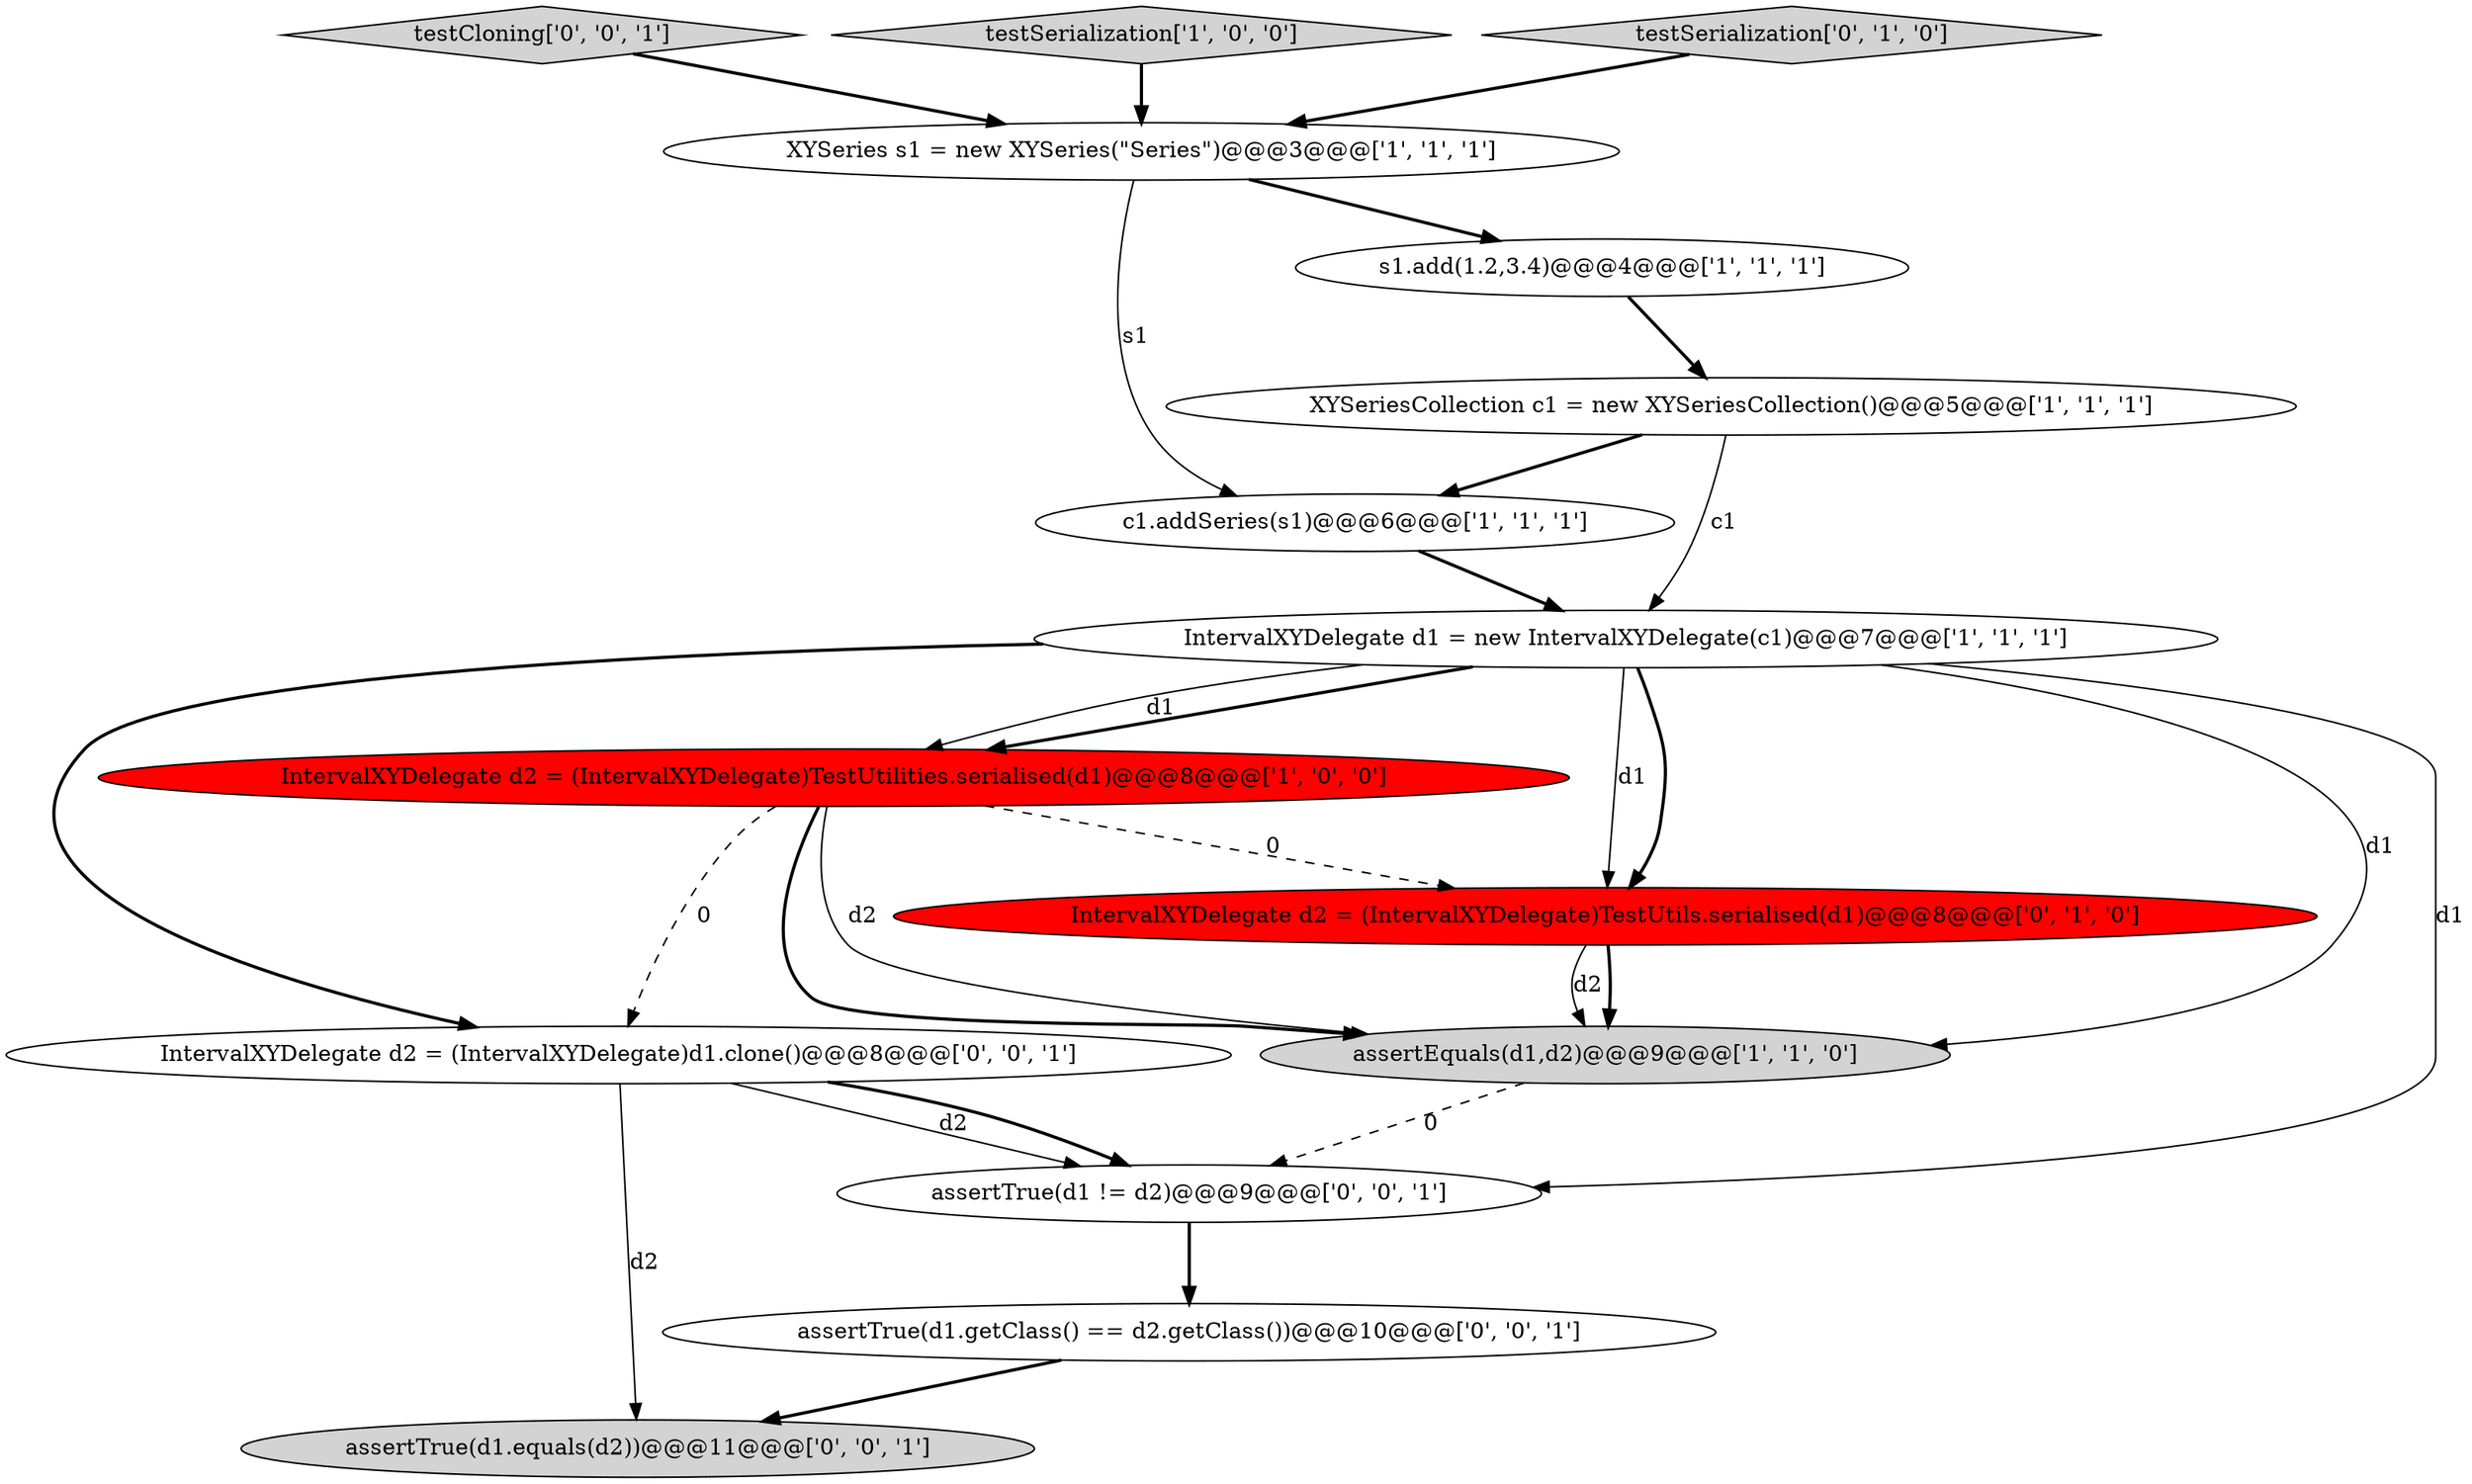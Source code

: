 digraph {
1 [style = filled, label = "XYSeriesCollection c1 = new XYSeriesCollection()@@@5@@@['1', '1', '1']", fillcolor = white, shape = ellipse image = "AAA0AAABBB1BBB"];
10 [style = filled, label = "IntervalXYDelegate d2 = (IntervalXYDelegate)d1.clone()@@@8@@@['0', '0', '1']", fillcolor = white, shape = ellipse image = "AAA0AAABBB3BBB"];
4 [style = filled, label = "c1.addSeries(s1)@@@6@@@['1', '1', '1']", fillcolor = white, shape = ellipse image = "AAA0AAABBB1BBB"];
12 [style = filled, label = "assertTrue(d1.getClass() == d2.getClass())@@@10@@@['0', '0', '1']", fillcolor = white, shape = ellipse image = "AAA0AAABBB3BBB"];
14 [style = filled, label = "testCloning['0', '0', '1']", fillcolor = lightgray, shape = diamond image = "AAA0AAABBB3BBB"];
11 [style = filled, label = "assertTrue(d1 != d2)@@@9@@@['0', '0', '1']", fillcolor = white, shape = ellipse image = "AAA0AAABBB3BBB"];
7 [style = filled, label = "testSerialization['1', '0', '0']", fillcolor = lightgray, shape = diamond image = "AAA0AAABBB1BBB"];
2 [style = filled, label = "assertEquals(d1,d2)@@@9@@@['1', '1', '0']", fillcolor = lightgray, shape = ellipse image = "AAA0AAABBB1BBB"];
13 [style = filled, label = "assertTrue(d1.equals(d2))@@@11@@@['0', '0', '1']", fillcolor = lightgray, shape = ellipse image = "AAA0AAABBB3BBB"];
5 [style = filled, label = "IntervalXYDelegate d1 = new IntervalXYDelegate(c1)@@@7@@@['1', '1', '1']", fillcolor = white, shape = ellipse image = "AAA0AAABBB1BBB"];
3 [style = filled, label = "s1.add(1.2,3.4)@@@4@@@['1', '1', '1']", fillcolor = white, shape = ellipse image = "AAA0AAABBB1BBB"];
9 [style = filled, label = "testSerialization['0', '1', '0']", fillcolor = lightgray, shape = diamond image = "AAA0AAABBB2BBB"];
8 [style = filled, label = "IntervalXYDelegate d2 = (IntervalXYDelegate)TestUtils.serialised(d1)@@@8@@@['0', '1', '0']", fillcolor = red, shape = ellipse image = "AAA1AAABBB2BBB"];
6 [style = filled, label = "IntervalXYDelegate d2 = (IntervalXYDelegate)TestUtilities.serialised(d1)@@@8@@@['1', '0', '0']", fillcolor = red, shape = ellipse image = "AAA1AAABBB1BBB"];
0 [style = filled, label = "XYSeries s1 = new XYSeries(\"Series\")@@@3@@@['1', '1', '1']", fillcolor = white, shape = ellipse image = "AAA0AAABBB1BBB"];
0->3 [style = bold, label=""];
0->4 [style = solid, label="s1"];
5->10 [style = bold, label=""];
5->8 [style = bold, label=""];
1->4 [style = bold, label=""];
6->8 [style = dashed, label="0"];
9->0 [style = bold, label=""];
3->1 [style = bold, label=""];
5->8 [style = solid, label="d1"];
10->13 [style = solid, label="d2"];
7->0 [style = bold, label=""];
11->12 [style = bold, label=""];
5->2 [style = solid, label="d1"];
6->10 [style = dashed, label="0"];
6->2 [style = bold, label=""];
12->13 [style = bold, label=""];
6->2 [style = solid, label="d2"];
5->6 [style = bold, label=""];
14->0 [style = bold, label=""];
8->2 [style = bold, label=""];
10->11 [style = solid, label="d2"];
1->5 [style = solid, label="c1"];
5->11 [style = solid, label="d1"];
5->6 [style = solid, label="d1"];
2->11 [style = dashed, label="0"];
8->2 [style = solid, label="d2"];
4->5 [style = bold, label=""];
10->11 [style = bold, label=""];
}

